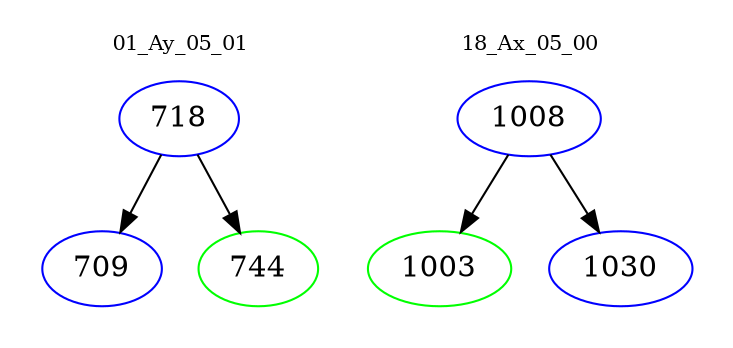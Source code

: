 digraph{
subgraph cluster_0 {
color = white
label = "01_Ay_05_01";
fontsize=10;
T0_718 [label="718", color="blue"]
T0_718 -> T0_709 [color="black"]
T0_709 [label="709", color="blue"]
T0_718 -> T0_744 [color="black"]
T0_744 [label="744", color="green"]
}
subgraph cluster_1 {
color = white
label = "18_Ax_05_00";
fontsize=10;
T1_1008 [label="1008", color="blue"]
T1_1008 -> T1_1003 [color="black"]
T1_1003 [label="1003", color="green"]
T1_1008 -> T1_1030 [color="black"]
T1_1030 [label="1030", color="blue"]
}
}
